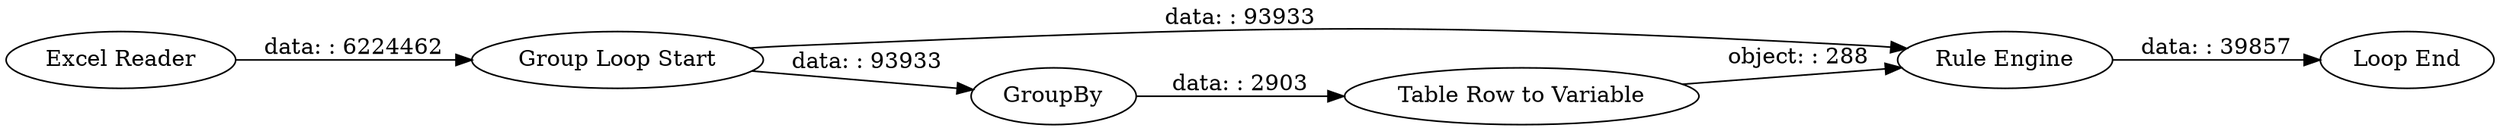digraph {
	"-7160710868676319268_5" [label="Rule Engine"]
	"-7160710868676319268_6" [label="Loop End"]
	"-7160710868676319268_4" [label="Table Row to Variable"]
	"-7160710868676319268_1" [label="Excel Reader"]
	"-7160710868676319268_3" [label=GroupBy]
	"-7160710868676319268_2" [label="Group Loop Start"]
	"-7160710868676319268_4" -> "-7160710868676319268_5" [label="object: : 288"]
	"-7160710868676319268_2" -> "-7160710868676319268_3" [label="data: : 93933"]
	"-7160710868676319268_1" -> "-7160710868676319268_2" [label="data: : 6224462"]
	"-7160710868676319268_2" -> "-7160710868676319268_5" [label="data: : 93933"]
	"-7160710868676319268_3" -> "-7160710868676319268_4" [label="data: : 2903"]
	"-7160710868676319268_5" -> "-7160710868676319268_6" [label="data: : 39857"]
	rankdir=LR
}
